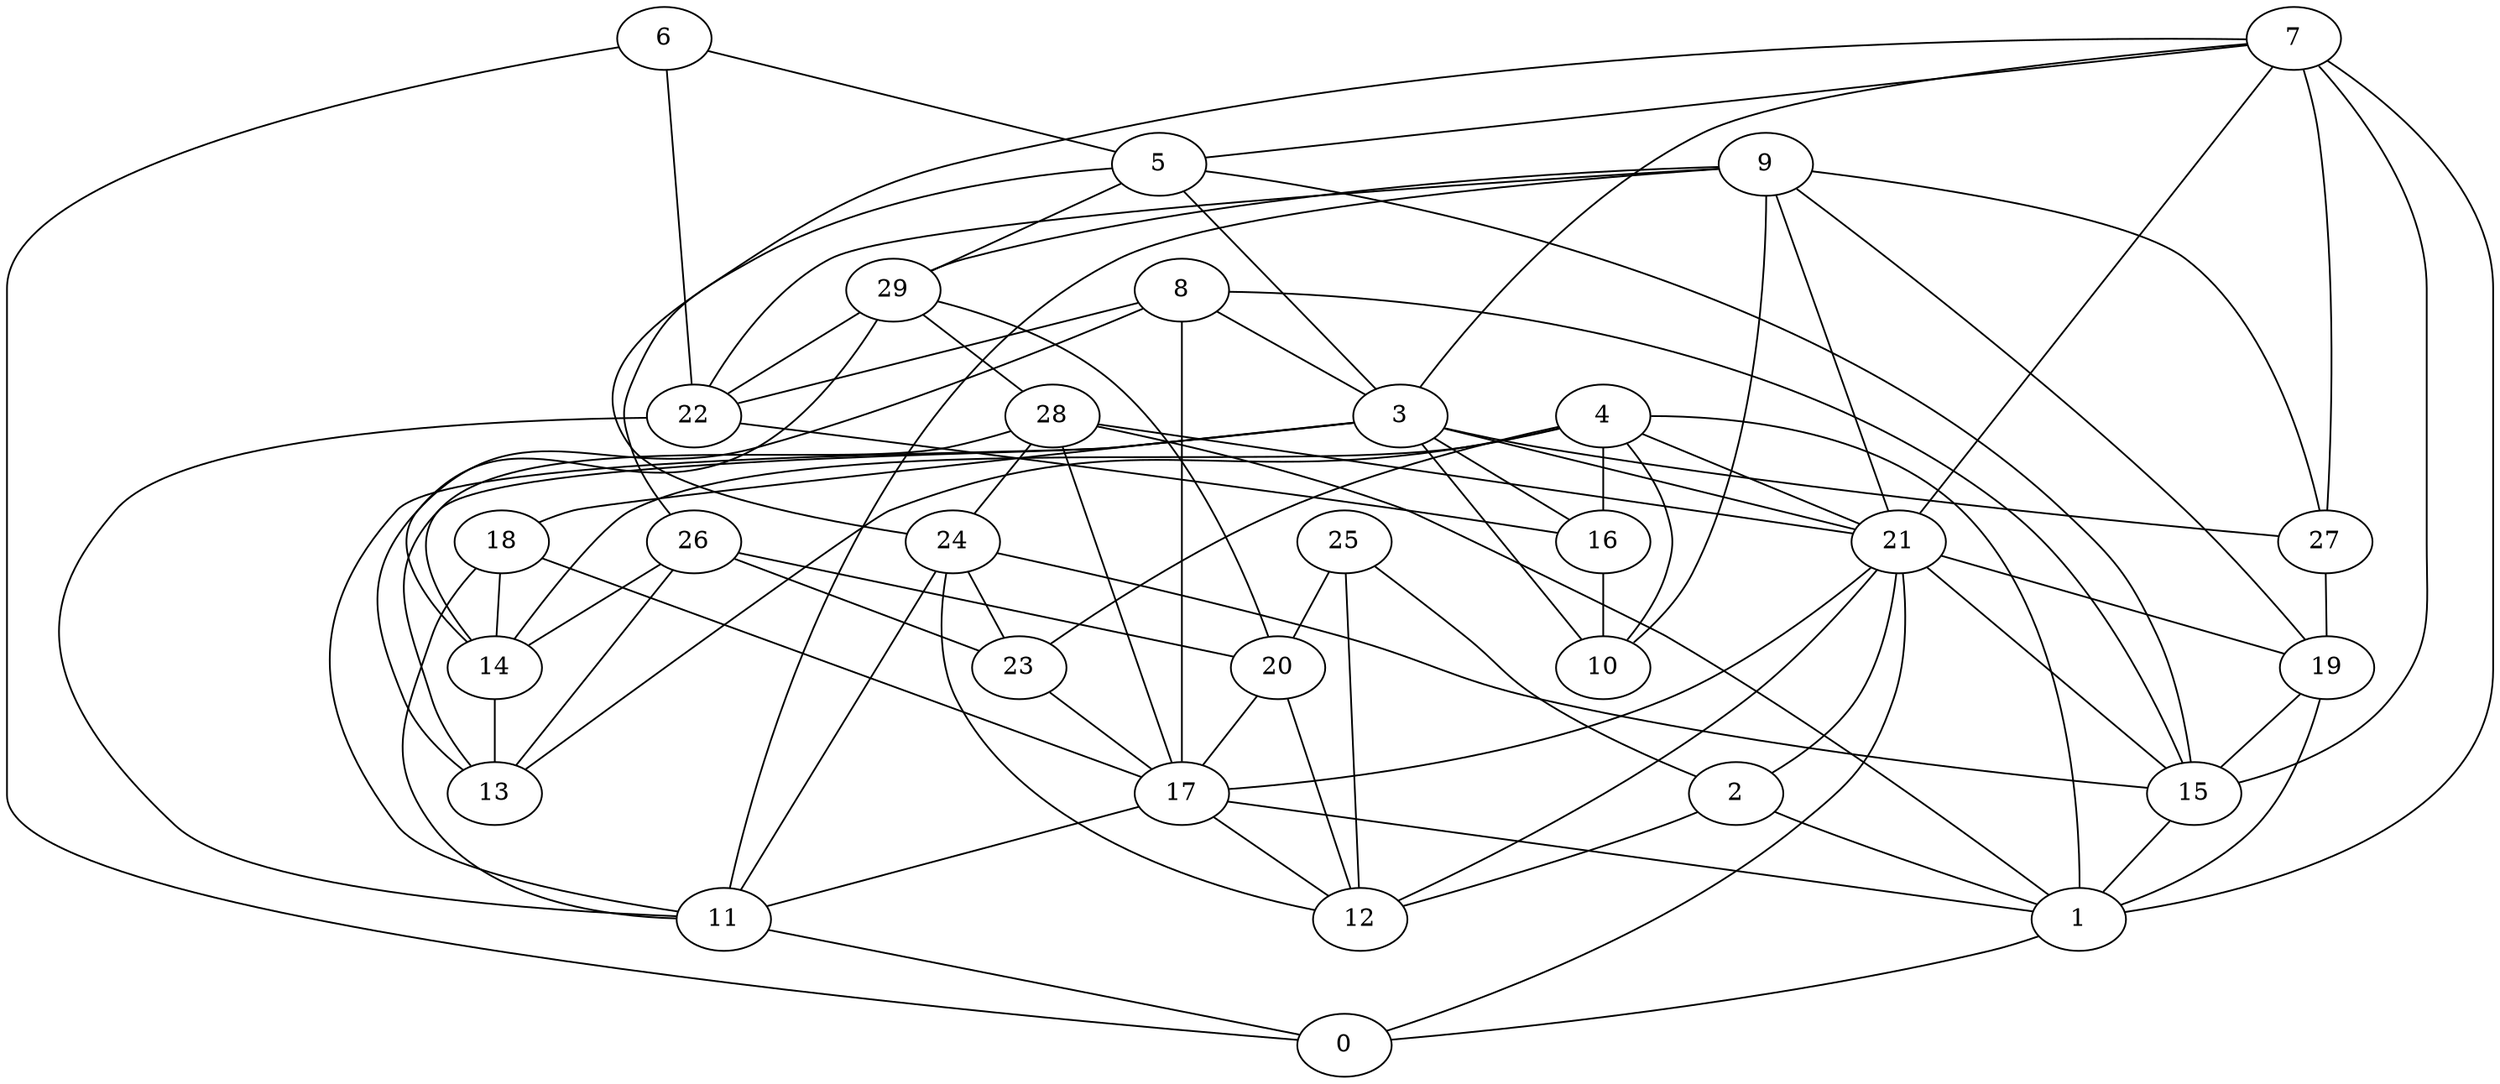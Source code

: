 digraph GG_graph {

subgraph G_graph {
edge [color = black]
"19" -> "1" [dir = none]
"19" -> "15" [dir = none]
"20" -> "17" [dir = none]
"20" -> "12" [dir = none]
"11" -> "0" [dir = none]
"18" -> "11" [dir = none]
"18" -> "17" [dir = none]
"18" -> "14" [dir = none]
"22" -> "11" [dir = none]
"22" -> "16" [dir = none]
"9" -> "19" [dir = none]
"9" -> "29" [dir = none]
"9" -> "10" [dir = none]
"9" -> "21" [dir = none]
"9" -> "11" [dir = none]
"9" -> "27" [dir = none]
"9" -> "22" [dir = none]
"1" -> "0" [dir = none]
"29" -> "20" [dir = none]
"29" -> "14" [dir = none]
"29" -> "22" [dir = none]
"29" -> "28" [dir = none]
"15" -> "1" [dir = none]
"27" -> "19" [dir = none]
"28" -> "14" [dir = none]
"28" -> "17" [dir = none]
"28" -> "1" [dir = none]
"28" -> "21" [dir = none]
"28" -> "24" [dir = none]
"7" -> "15" [dir = none]
"7" -> "21" [dir = none]
"7" -> "24" [dir = none]
"7" -> "27" [dir = none]
"7" -> "3" [dir = none]
"7" -> "1" [dir = none]
"7" -> "5" [dir = none]
"17" -> "1" [dir = none]
"17" -> "11" [dir = none]
"17" -> "12" [dir = none]
"4" -> "23" [dir = none]
"4" -> "16" [dir = none]
"4" -> "1" [dir = none]
"4" -> "13" [dir = none]
"4" -> "21" [dir = none]
"4" -> "14" [dir = none]
"4" -> "10" [dir = none]
"16" -> "10" [dir = none]
"6" -> "0" [dir = none]
"6" -> "5" [dir = none]
"6" -> "22" [dir = none]
"3" -> "27" [dir = none]
"3" -> "16" [dir = none]
"3" -> "11" [dir = none]
"3" -> "21" [dir = none]
"3" -> "18" [dir = none]
"3" -> "10" [dir = none]
"3" -> "13" [dir = none]
"5" -> "26" [dir = none]
"5" -> "15" [dir = none]
"5" -> "29" [dir = none]
"5" -> "3" [dir = none]
"14" -> "13" [dir = none]
"26" -> "23" [dir = none]
"26" -> "13" [dir = none]
"26" -> "20" [dir = none]
"26" -> "14" [dir = none]
"8" -> "22" [dir = none]
"8" -> "3" [dir = none]
"8" -> "17" [dir = none]
"8" -> "13" [dir = none]
"8" -> "15" [dir = none]
"24" -> "12" [dir = none]
"24" -> "11" [dir = none]
"24" -> "15" [dir = none]
"24" -> "23" [dir = none]
"21" -> "2" [dir = none]
"21" -> "19" [dir = none]
"21" -> "12" [dir = none]
"21" -> "15" [dir = none]
"21" -> "0" [dir = none]
"21" -> "17" [dir = none]
"23" -> "17" [dir = none]
"25" -> "20" [dir = none]
"25" -> "2" [dir = none]
"25" -> "12" [dir = none]
"2" -> "1" [dir = none]
"2" -> "12" [dir = none]
}

}
